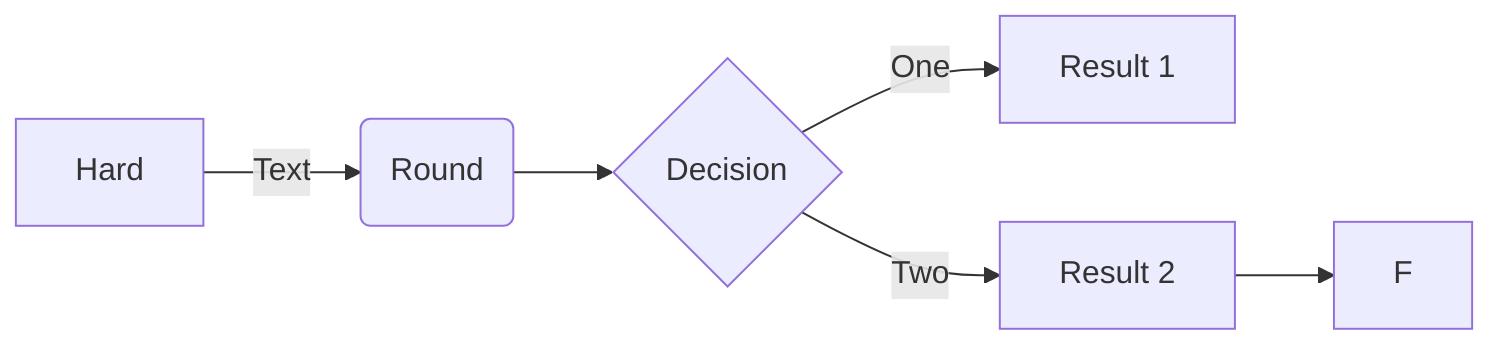 flowchart LR

A[Hard] -->|Text| B(Round)
B --> C{Decision}
C -->|One| D[Result 1]
C -->|Two| E[Result 2]
E --> F